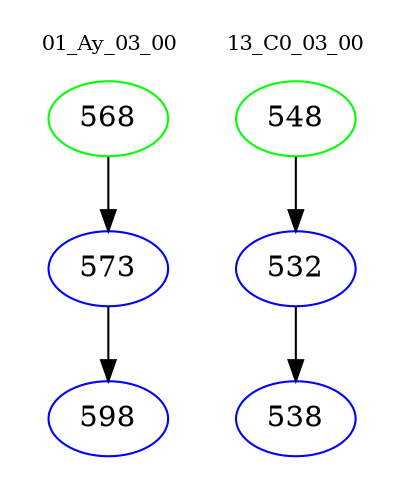 digraph{
subgraph cluster_0 {
color = white
label = "01_Ay_03_00";
fontsize=10;
T0_568 [label="568", color="green"]
T0_568 -> T0_573 [color="black"]
T0_573 [label="573", color="blue"]
T0_573 -> T0_598 [color="black"]
T0_598 [label="598", color="blue"]
}
subgraph cluster_1 {
color = white
label = "13_C0_03_00";
fontsize=10;
T1_548 [label="548", color="green"]
T1_548 -> T1_532 [color="black"]
T1_532 [label="532", color="blue"]
T1_532 -> T1_538 [color="black"]
T1_538 [label="538", color="blue"]
}
}
